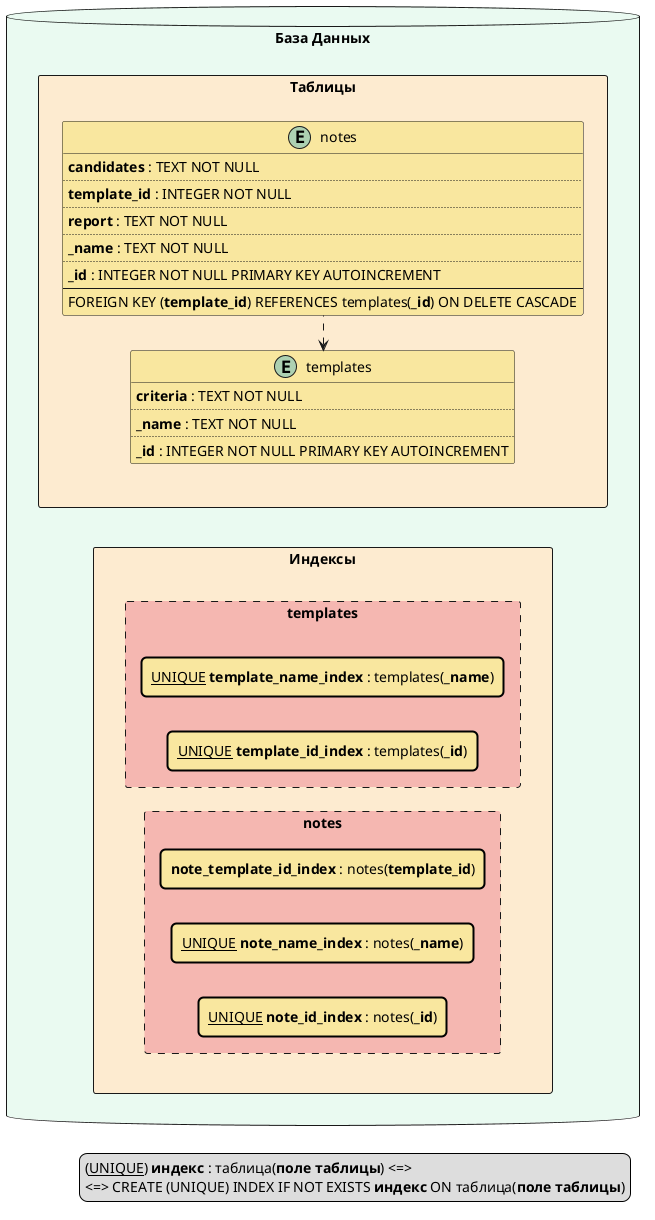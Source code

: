 @startuml

left to right direction
allowmixing

left to right direction
skinparam linetype ortho
skinparam titleBorderRoundCorner 10
skinparam titleBorderThickness 2
skinparam titleBorderColor black
skinparam titleFontSize 25

skinparam PackageBackgroundColor #EAFAF1
skinparam RectangleBackgroundColor #FDEBD0
skinparam ClassBackgroundColor #F9E79F


legend right
    (<u>UNIQUE</u>) <b>индекс</b> : таблица(<b>поле таблицы</b>) <=>
    <=> CREATE (UNIQUE) INDEX IF NOT EXISTS <b>индекс</b> ON таблица(<b>поле таблицы</b>)
end legend
database "База Данных" {
    rectangle Таблицы as tables {
        entity templates {
            <b>criteria</b> : TEXT NOT NULL
            ..
            <b>_name</b> : TEXT NOT NULL
            ..
            <b>_id</b> : INTEGER NOT NULL PRIMARY KEY AUTOINCREMENT
        }

        entity notes {
            	<b>candidates</b> : TEXT NOT NULL
            	..
            	<b>template_id</b> : INTEGER NOT NULL
            	..
            	<b>report</b> : TEXT NOT NULL
            	..
            	<b>_name</b> : TEXT NOT NULL
            	..
            	<b>_id</b> : INTEGER NOT NULL PRIMARY KEY AUTOINCREMENT
            	--
            	FOREIGN KEY (<b>template_id</b>) REFERENCES templates(<b>_id</b>) ON DELETE CASCADE
        }
    }

    rectangle Индексы as indeces {
        rectangle templates as i_templates #F5B7B1;line.dashed {
            rectangle "<u>UNIQUE</u> <b>template_id_index</b> : templates(<b>_id</b>)" as template_id_index #F9E79F
            rectangle "<u>UNIQUE</u> <b>template_name_index</b> : templates(<b>_name</b>)" as template_name_index #F9E79F
        }

        rectangle notes as i_notes #F5B7B1;line.dashed {
            rectangle "<u>UNIQUE</u> <b>note_id_index</b> : notes(<b>_id</b>)" as note_id_index #F9E79F
            rectangle "<u>UNIQUE</u> <b>note_name_index</b> : notes(<b>_name</b>)" as note_name_index #F9E79F
            rectangle "<b>note_template_id_index</b> : notes(<b>template_id</b>)" as note_template_id_index #F9E79F
        }
    }
}

notes .l.> templates
indeces -[hidden]r- tables
template_id_index -[hidden]r- template_name_index
template_name_index -[hidden]r- template_name_index
note_id_index -[hidden]r- note_name_index
note_name_index -[hidden]r- note_template_id_index

@enduml